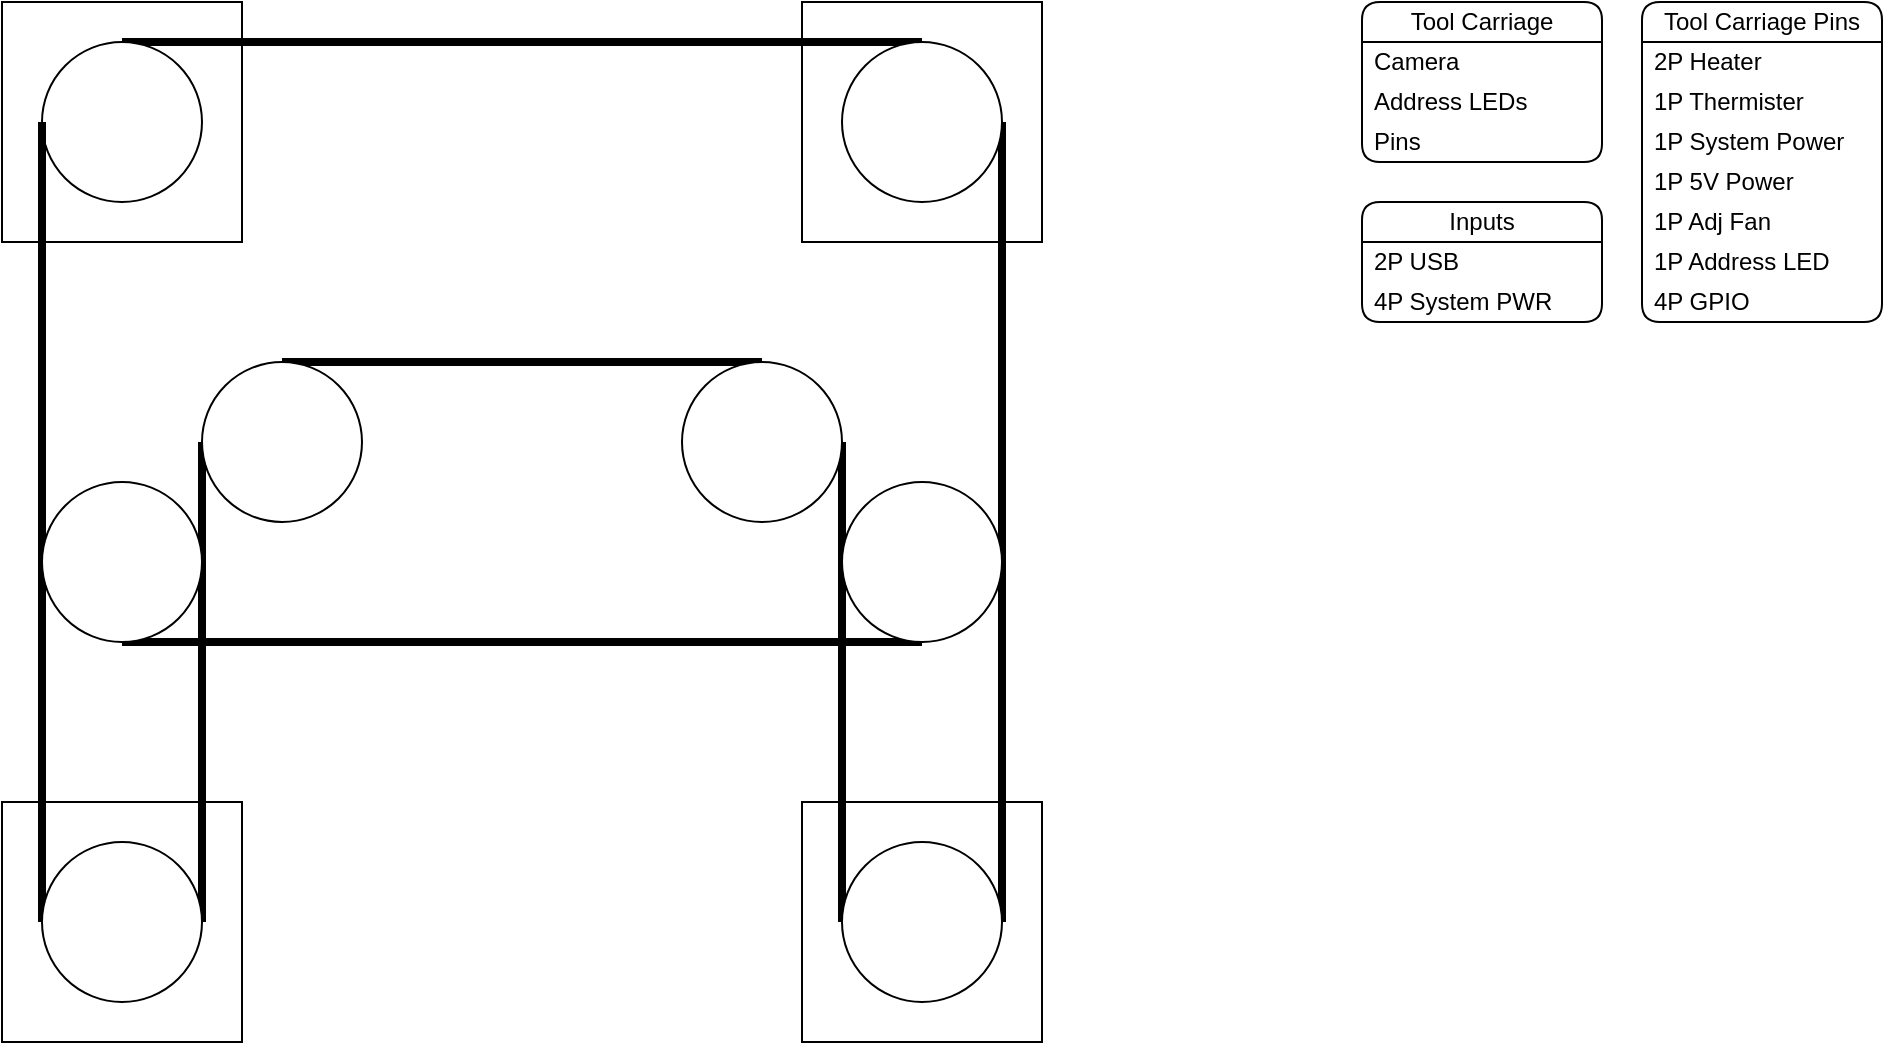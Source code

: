 <mxfile version="26.1.1">
  <diagram name="Page-1" id="1koTbxVyu0m_SG0vViTK">
    <mxGraphModel dx="644" dy="470" grid="1" gridSize="10" guides="1" tooltips="1" connect="1" arrows="1" fold="1" page="1" pageScale="1" pageWidth="1800" pageHeight="1200" math="0" shadow="0">
      <root>
        <mxCell id="0" />
        <mxCell id="1" parent="0" />
        <mxCell id="ZD0xZgTRssNRH3Hj3Vx6-1" value="" style="whiteSpace=wrap;html=1;aspect=fixed;" parent="1" vertex="1">
          <mxGeometry x="200" y="160" width="120" height="120" as="geometry" />
        </mxCell>
        <mxCell id="ZD0xZgTRssNRH3Hj3Vx6-2" value="" style="whiteSpace=wrap;html=1;aspect=fixed;" parent="1" vertex="1">
          <mxGeometry x="600" y="160" width="120" height="120" as="geometry" />
        </mxCell>
        <mxCell id="ZD0xZgTRssNRH3Hj3Vx6-3" value="" style="whiteSpace=wrap;html=1;aspect=fixed;" parent="1" vertex="1">
          <mxGeometry x="200" y="560" width="120" height="120" as="geometry" />
        </mxCell>
        <mxCell id="ZD0xZgTRssNRH3Hj3Vx6-4" value="" style="whiteSpace=wrap;html=1;aspect=fixed;" parent="1" vertex="1">
          <mxGeometry x="600" y="560" width="120" height="120" as="geometry" />
        </mxCell>
        <mxCell id="ZD0xZgTRssNRH3Hj3Vx6-10" style="edgeStyle=none;shape=connector;rounded=0;orthogonalLoop=1;jettySize=auto;html=1;exitX=0.5;exitY=0;exitDx=0;exitDy=0;entryX=0.5;entryY=0;entryDx=0;entryDy=0;strokeColor=default;strokeWidth=4;align=center;verticalAlign=middle;fontFamily=Helvetica;fontSize=11;fontColor=default;labelBackgroundColor=default;startFill=0;endArrow=none;" parent="1" source="ZD0xZgTRssNRH3Hj3Vx6-5" target="ZD0xZgTRssNRH3Hj3Vx6-6" edge="1">
          <mxGeometry relative="1" as="geometry" />
        </mxCell>
        <mxCell id="ZD0xZgTRssNRH3Hj3Vx6-5" value="" style="ellipse;whiteSpace=wrap;html=1;aspect=fixed;" parent="1" vertex="1">
          <mxGeometry x="220" y="180" width="80" height="80" as="geometry" />
        </mxCell>
        <mxCell id="ZD0xZgTRssNRH3Hj3Vx6-14" style="edgeStyle=none;shape=connector;rounded=0;orthogonalLoop=1;jettySize=auto;html=1;exitX=1;exitY=0.5;exitDx=0;exitDy=0;entryX=1;entryY=0.5;entryDx=0;entryDy=0;strokeColor=default;strokeWidth=4;align=center;verticalAlign=middle;fontFamily=Helvetica;fontSize=11;fontColor=default;labelBackgroundColor=default;startFill=0;endArrow=none;" parent="1" source="ZD0xZgTRssNRH3Hj3Vx6-6" target="ZD0xZgTRssNRH3Hj3Vx6-7" edge="1">
          <mxGeometry relative="1" as="geometry" />
        </mxCell>
        <mxCell id="ZD0xZgTRssNRH3Hj3Vx6-6" value="" style="ellipse;whiteSpace=wrap;html=1;aspect=fixed;" parent="1" vertex="1">
          <mxGeometry x="620" y="180" width="80" height="80" as="geometry" />
        </mxCell>
        <mxCell id="ZD0xZgTRssNRH3Hj3Vx6-18" style="edgeStyle=none;shape=connector;rounded=0;orthogonalLoop=1;jettySize=auto;html=1;exitX=0;exitY=0.5;exitDx=0;exitDy=0;entryX=1;entryY=0.5;entryDx=0;entryDy=0;strokeColor=default;strokeWidth=4;align=center;verticalAlign=middle;fontFamily=Helvetica;fontSize=11;fontColor=default;labelBackgroundColor=default;startFill=0;endArrow=none;" parent="1" source="ZD0xZgTRssNRH3Hj3Vx6-7" target="ZD0xZgTRssNRH3Hj3Vx6-13" edge="1">
          <mxGeometry relative="1" as="geometry" />
        </mxCell>
        <mxCell id="ZD0xZgTRssNRH3Hj3Vx6-7" value="" style="ellipse;whiteSpace=wrap;html=1;aspect=fixed;" parent="1" vertex="1">
          <mxGeometry x="620" y="580" width="80" height="80" as="geometry" />
        </mxCell>
        <mxCell id="ZD0xZgTRssNRH3Hj3Vx6-9" style="rounded=0;orthogonalLoop=1;jettySize=auto;html=1;exitX=0;exitY=0.5;exitDx=0;exitDy=0;entryX=0;entryY=0.5;entryDx=0;entryDy=0;endArrow=none;startFill=0;strokeWidth=4;" parent="1" source="ZD0xZgTRssNRH3Hj3Vx6-8" target="ZD0xZgTRssNRH3Hj3Vx6-5" edge="1">
          <mxGeometry relative="1" as="geometry" />
        </mxCell>
        <mxCell id="ZD0xZgTRssNRH3Hj3Vx6-11" style="edgeStyle=none;shape=connector;rounded=0;orthogonalLoop=1;jettySize=auto;html=1;exitX=1;exitY=0.5;exitDx=0;exitDy=0;strokeColor=default;strokeWidth=4;align=center;verticalAlign=middle;fontFamily=Helvetica;fontSize=11;fontColor=default;labelBackgroundColor=default;startFill=0;endArrow=none;entryX=0;entryY=0.5;entryDx=0;entryDy=0;" parent="1" source="ZD0xZgTRssNRH3Hj3Vx6-8" target="ZD0xZgTRssNRH3Hj3Vx6-12" edge="1">
          <mxGeometry relative="1" as="geometry">
            <mxPoint x="300" y="480" as="targetPoint" />
          </mxGeometry>
        </mxCell>
        <mxCell id="ZD0xZgTRssNRH3Hj3Vx6-8" value="" style="ellipse;whiteSpace=wrap;html=1;aspect=fixed;" parent="1" vertex="1">
          <mxGeometry x="220" y="580" width="80" height="80" as="geometry" />
        </mxCell>
        <mxCell id="ZD0xZgTRssNRH3Hj3Vx6-19" style="edgeStyle=none;shape=connector;rounded=0;orthogonalLoop=1;jettySize=auto;html=1;exitX=0.5;exitY=0;exitDx=0;exitDy=0;entryX=0.5;entryY=0;entryDx=0;entryDy=0;strokeColor=default;strokeWidth=4;align=center;verticalAlign=middle;fontFamily=Helvetica;fontSize=11;fontColor=default;labelBackgroundColor=default;startFill=0;endArrow=none;" parent="1" source="ZD0xZgTRssNRH3Hj3Vx6-12" target="ZD0xZgTRssNRH3Hj3Vx6-13" edge="1">
          <mxGeometry relative="1" as="geometry" />
        </mxCell>
        <mxCell id="ZD0xZgTRssNRH3Hj3Vx6-12" value="" style="ellipse;whiteSpace=wrap;html=1;aspect=fixed;" parent="1" vertex="1">
          <mxGeometry x="300" y="340" width="80" height="80" as="geometry" />
        </mxCell>
        <mxCell id="ZD0xZgTRssNRH3Hj3Vx6-13" value="" style="ellipse;whiteSpace=wrap;html=1;aspect=fixed;" parent="1" vertex="1">
          <mxGeometry x="540" y="340" width="80" height="80" as="geometry" />
        </mxCell>
        <mxCell id="ZD0xZgTRssNRH3Hj3Vx6-17" style="edgeStyle=none;shape=connector;rounded=0;orthogonalLoop=1;jettySize=auto;html=1;exitX=0.5;exitY=1;exitDx=0;exitDy=0;entryX=0.5;entryY=1;entryDx=0;entryDy=0;strokeColor=default;strokeWidth=4;align=center;verticalAlign=middle;fontFamily=Helvetica;fontSize=11;fontColor=default;labelBackgroundColor=default;startFill=0;endArrow=none;" parent="1" source="ZD0xZgTRssNRH3Hj3Vx6-15" target="ZD0xZgTRssNRH3Hj3Vx6-16" edge="1">
          <mxGeometry relative="1" as="geometry" />
        </mxCell>
        <mxCell id="ZD0xZgTRssNRH3Hj3Vx6-15" value="" style="ellipse;whiteSpace=wrap;html=1;aspect=fixed;" parent="1" vertex="1">
          <mxGeometry x="220" y="400" width="80" height="80" as="geometry" />
        </mxCell>
        <mxCell id="ZD0xZgTRssNRH3Hj3Vx6-16" value="" style="ellipse;whiteSpace=wrap;html=1;aspect=fixed;" parent="1" vertex="1">
          <mxGeometry x="620" y="400" width="80" height="80" as="geometry" />
        </mxCell>
        <mxCell id="-09GqD7vYZgRkRjQ0-ax-1" value="Tool Carriage" style="swimlane;fontStyle=0;childLayout=stackLayout;horizontal=1;startSize=20;horizontalStack=0;resizeParent=1;resizeParentMax=0;resizeLast=0;collapsible=0;marginBottom=0;whiteSpace=wrap;html=1;rounded=1;container=1;" vertex="1" parent="1">
          <mxGeometry x="880" y="160" width="120" height="80" as="geometry" />
        </mxCell>
        <mxCell id="-09GqD7vYZgRkRjQ0-ax-2" value="Camera" style="text;strokeColor=none;fillColor=none;align=left;verticalAlign=middle;spacingLeft=4;spacingRight=4;overflow=hidden;points=[[0,0.5],[1,0.5]];portConstraint=eastwest;rotatable=0;whiteSpace=wrap;html=1;" vertex="1" parent="-09GqD7vYZgRkRjQ0-ax-1">
          <mxGeometry y="20" width="120" height="20" as="geometry" />
        </mxCell>
        <mxCell id="-09GqD7vYZgRkRjQ0-ax-3" value="Address LEDs" style="text;strokeColor=none;fillColor=none;align=left;verticalAlign=middle;spacingLeft=4;spacingRight=4;overflow=hidden;points=[[0,0.5],[1,0.5]];portConstraint=eastwest;rotatable=0;whiteSpace=wrap;html=1;" vertex="1" parent="-09GqD7vYZgRkRjQ0-ax-1">
          <mxGeometry y="40" width="120" height="20" as="geometry" />
        </mxCell>
        <mxCell id="-09GqD7vYZgRkRjQ0-ax-4" value="Pins" style="text;strokeColor=none;fillColor=none;align=left;verticalAlign=middle;spacingLeft=4;spacingRight=4;overflow=hidden;points=[[0,0.5],[1,0.5]];portConstraint=eastwest;rotatable=0;whiteSpace=wrap;html=1;" vertex="1" parent="-09GqD7vYZgRkRjQ0-ax-1">
          <mxGeometry y="60" width="120" height="20" as="geometry" />
        </mxCell>
        <mxCell id="-09GqD7vYZgRkRjQ0-ax-12" value="Tool Carriage Pins" style="swimlane;fontStyle=0;childLayout=stackLayout;horizontal=1;startSize=20;horizontalStack=0;resizeParent=1;resizeParentMax=0;resizeLast=0;collapsible=0;marginBottom=0;whiteSpace=wrap;html=1;rounded=1;container=1;" vertex="1" parent="1">
          <mxGeometry x="1020" y="160" width="120" height="160" as="geometry" />
        </mxCell>
        <mxCell id="-09GqD7vYZgRkRjQ0-ax-13" value="2P Heater" style="text;strokeColor=none;fillColor=none;align=left;verticalAlign=middle;spacingLeft=4;spacingRight=4;overflow=hidden;points=[[0,0.5],[1,0.5]];portConstraint=eastwest;rotatable=0;whiteSpace=wrap;html=1;" vertex="1" parent="-09GqD7vYZgRkRjQ0-ax-12">
          <mxGeometry y="20" width="120" height="20" as="geometry" />
        </mxCell>
        <mxCell id="-09GqD7vYZgRkRjQ0-ax-14" value="1P Thermister" style="text;strokeColor=none;fillColor=none;align=left;verticalAlign=middle;spacingLeft=4;spacingRight=4;overflow=hidden;points=[[0,0.5],[1,0.5]];portConstraint=eastwest;rotatable=0;whiteSpace=wrap;html=1;" vertex="1" parent="-09GqD7vYZgRkRjQ0-ax-12">
          <mxGeometry y="40" width="120" height="20" as="geometry" />
        </mxCell>
        <mxCell id="-09GqD7vYZgRkRjQ0-ax-15" value="1P System Power" style="text;strokeColor=none;fillColor=none;align=left;verticalAlign=middle;spacingLeft=4;spacingRight=4;overflow=hidden;points=[[0,0.5],[1,0.5]];portConstraint=eastwest;rotatable=0;whiteSpace=wrap;html=1;" vertex="1" parent="-09GqD7vYZgRkRjQ0-ax-12">
          <mxGeometry y="60" width="120" height="20" as="geometry" />
        </mxCell>
        <mxCell id="-09GqD7vYZgRkRjQ0-ax-20" value="1P 5V Power" style="text;strokeColor=none;fillColor=none;align=left;verticalAlign=middle;spacingLeft=4;spacingRight=4;overflow=hidden;points=[[0,0.5],[1,0.5]];portConstraint=eastwest;rotatable=0;whiteSpace=wrap;html=1;" vertex="1" parent="-09GqD7vYZgRkRjQ0-ax-12">
          <mxGeometry y="80" width="120" height="20" as="geometry" />
        </mxCell>
        <mxCell id="-09GqD7vYZgRkRjQ0-ax-19" value="1P Adj Fan" style="text;strokeColor=none;fillColor=none;align=left;verticalAlign=middle;spacingLeft=4;spacingRight=4;overflow=hidden;points=[[0,0.5],[1,0.5]];portConstraint=eastwest;rotatable=0;whiteSpace=wrap;html=1;" vertex="1" parent="-09GqD7vYZgRkRjQ0-ax-12">
          <mxGeometry y="100" width="120" height="20" as="geometry" />
        </mxCell>
        <mxCell id="-09GqD7vYZgRkRjQ0-ax-21" value="1P Address LED" style="text;strokeColor=none;fillColor=none;align=left;verticalAlign=middle;spacingLeft=4;spacingRight=4;overflow=hidden;points=[[0,0.5],[1,0.5]];portConstraint=eastwest;rotatable=0;whiteSpace=wrap;html=1;" vertex="1" parent="-09GqD7vYZgRkRjQ0-ax-12">
          <mxGeometry y="120" width="120" height="20" as="geometry" />
        </mxCell>
        <mxCell id="-09GqD7vYZgRkRjQ0-ax-18" value="4P GPIO" style="text;strokeColor=none;fillColor=none;align=left;verticalAlign=middle;spacingLeft=4;spacingRight=4;overflow=hidden;points=[[0,0.5],[1,0.5]];portConstraint=eastwest;rotatable=0;whiteSpace=wrap;html=1;" vertex="1" parent="-09GqD7vYZgRkRjQ0-ax-12">
          <mxGeometry y="140" width="120" height="20" as="geometry" />
        </mxCell>
        <mxCell id="-09GqD7vYZgRkRjQ0-ax-25" value="Inputs" style="swimlane;fontStyle=0;childLayout=stackLayout;horizontal=1;startSize=20;horizontalStack=0;resizeParent=1;resizeParentMax=0;resizeLast=0;collapsible=0;marginBottom=0;whiteSpace=wrap;html=1;rounded=1;container=1;" vertex="1" parent="1">
          <mxGeometry x="880" y="260" width="120" height="60" as="geometry" />
        </mxCell>
        <mxCell id="-09GqD7vYZgRkRjQ0-ax-26" value="2P USB" style="text;strokeColor=none;fillColor=none;align=left;verticalAlign=middle;spacingLeft=4;spacingRight=4;overflow=hidden;points=[[0,0.5],[1,0.5]];portConstraint=eastwest;rotatable=0;whiteSpace=wrap;html=1;" vertex="1" parent="-09GqD7vYZgRkRjQ0-ax-25">
          <mxGeometry y="20" width="120" height="20" as="geometry" />
        </mxCell>
        <mxCell id="-09GqD7vYZgRkRjQ0-ax-27" value="4P System PWR" style="text;strokeColor=none;fillColor=none;align=left;verticalAlign=middle;spacingLeft=4;spacingRight=4;overflow=hidden;points=[[0,0.5],[1,0.5]];portConstraint=eastwest;rotatable=0;whiteSpace=wrap;html=1;" vertex="1" parent="-09GqD7vYZgRkRjQ0-ax-25">
          <mxGeometry y="40" width="120" height="20" as="geometry" />
        </mxCell>
      </root>
    </mxGraphModel>
  </diagram>
</mxfile>
